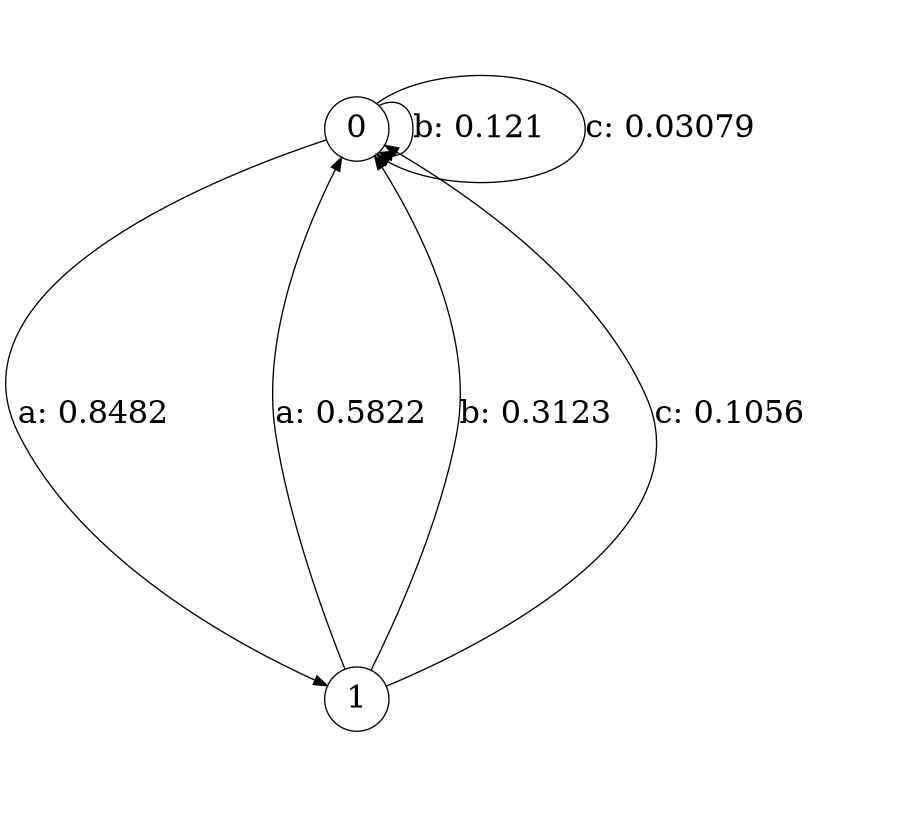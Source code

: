 digraph "d6-600nw-t0-cen-SML" {
size = "6,8.5";
ratio = "fill";
node [shape = circle];
node [fontsize = 24];
edge [fontsize = 24];
0 -> 1 [label = "a: 0.8482   "];
0 -> 0 [label = "b: 0.121    "];
0 -> 0 [label = "c: 0.03079  "];
1 -> 0 [label = "a: 0.5822   "];
1 -> 0 [label = "b: 0.3123   "];
1 -> 0 [label = "c: 0.1056   "];
}